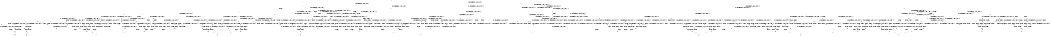 digraph BCG {
size = "7, 10.5";
center = TRUE;
node [shape = circle];
0 [peripheries = 2];
0 -> 1 [label = "EX !0 !ATOMIC_EXCH_BRANCH (1, +0, FALSE, +0, 3, TRUE) !{}"];
0 -> 2 [label = "EX !2 !ATOMIC_EXCH_BRANCH (1, +0, TRUE, +0, 1, TRUE) !{}"];
0 -> 3 [label = "EX !1 !ATOMIC_EXCH_BRANCH (1, +1, TRUE, +0, 2, TRUE) !{}"];
1 -> 4 [label = "EX !2 !ATOMIC_EXCH_BRANCH (1, +0, TRUE, +0, 1, TRUE) !{0}"];
1 -> 5 [label = "EX !1 !ATOMIC_EXCH_BRANCH (1, +1, TRUE, +0, 2, TRUE) !{0}"];
1 -> 6 [label = "TERMINATE !0"];
2 -> 7 [label = "EX !2 !ATOMIC_EXCH_BRANCH (1, +0, TRUE, +0, 1, TRUE) !{0, 1, 2}"];
2 -> 8 [label = "EX !0 !ATOMIC_EXCH_BRANCH (1, +0, FALSE, +0, 3, TRUE) !{0, 1, 2}"];
2 -> 9 [label = "EX !1 !ATOMIC_EXCH_BRANCH (1, +1, TRUE, +0, 2, TRUE) !{0, 1, 2}"];
2 -> 10 [label = "EX !0 !ATOMIC_EXCH_BRANCH (1, +0, FALSE, +0, 3, TRUE) !{0, 1, 2}"];
3 -> 11 [label = "EX !0 !ATOMIC_EXCH_BRANCH (1, +0, FALSE, +0, 3, FALSE) !{0, 1}"];
3 -> 12 [label = "EX !2 !ATOMIC_EXCH_BRANCH (1, +0, TRUE, +0, 1, FALSE) !{0, 1}"];
3 -> 13 [label = "TERMINATE !1"];
3 -> 14 [label = "EX !0 !ATOMIC_EXCH_BRANCH (1, +0, FALSE, +0, 3, FALSE) !{0, 1}"];
4 -> 15 [label = "EX !2 !ATOMIC_EXCH_BRANCH (1, +0, TRUE, +0, 1, TRUE) !{0, 1, 2}"];
4 -> 16 [label = "EX !1 !ATOMIC_EXCH_BRANCH (1, +1, TRUE, +0, 2, TRUE) !{0, 1, 2}"];
4 -> 17 [label = "TERMINATE !0"];
5 -> 18 [label = "EX !2 !ATOMIC_EXCH_BRANCH (1, +0, TRUE, +0, 1, FALSE) !{0, 1}"];
5 -> 19 [label = "TERMINATE !0"];
5 -> 20 [label = "TERMINATE !1"];
6 -> 21 [label = "EX !2 !ATOMIC_EXCH_BRANCH (1, +0, TRUE, +0, 1, TRUE) !{}"];
6 -> 22 [label = "EX !1 !ATOMIC_EXCH_BRANCH (1, +1, TRUE, +0, 2, TRUE) !{}"];
7 -> 7 [label = "EX !2 !ATOMIC_EXCH_BRANCH (1, +0, TRUE, +0, 1, TRUE) !{0, 1, 2}"];
7 -> 8 [label = "EX !0 !ATOMIC_EXCH_BRANCH (1, +0, FALSE, +0, 3, TRUE) !{0, 1, 2}"];
7 -> 9 [label = "EX !1 !ATOMIC_EXCH_BRANCH (1, +1, TRUE, +0, 2, TRUE) !{0, 1, 2}"];
7 -> 10 [label = "EX !0 !ATOMIC_EXCH_BRANCH (1, +0, FALSE, +0, 3, TRUE) !{0, 1, 2}"];
8 -> 15 [label = "EX !2 !ATOMIC_EXCH_BRANCH (1, +0, TRUE, +0, 1, TRUE) !{0, 1, 2}"];
8 -> 16 [label = "EX !1 !ATOMIC_EXCH_BRANCH (1, +1, TRUE, +0, 2, TRUE) !{0, 1, 2}"];
8 -> 17 [label = "TERMINATE !0"];
9 -> 23 [label = "EX !2 !ATOMIC_EXCH_BRANCH (1, +0, TRUE, +0, 1, FALSE) !{0, 1, 2}"];
9 -> 24 [label = "EX !0 !ATOMIC_EXCH_BRANCH (1, +0, FALSE, +0, 3, FALSE) !{0, 1, 2}"];
9 -> 25 [label = "TERMINATE !1"];
9 -> 26 [label = "EX !0 !ATOMIC_EXCH_BRANCH (1, +0, FALSE, +0, 3, FALSE) !{0, 1, 2}"];
10 -> 27 [label = "EX !1 !ATOMIC_EXCH_BRANCH (1, +1, TRUE, +0, 2, TRUE) !{0, 1, 2}"];
10 -> 28 [label = "EX !2 !ATOMIC_EXCH_BRANCH (1, +0, TRUE, +0, 1, TRUE) !{0, 1, 2}"];
10 -> 29 [label = "EX !1 !ATOMIC_EXCH_BRANCH (1, +1, TRUE, +0, 2, TRUE) !{0, 1, 2}"];
10 -> 30 [label = "TERMINATE !0"];
11 -> 31 [label = "EX !0 !ATOMIC_EXCH_BRANCH (1, +1, TRUE, +0, 3, FALSE) !{0, 1}"];
11 -> 32 [label = "EX !2 !ATOMIC_EXCH_BRANCH (1, +0, TRUE, +0, 1, FALSE) !{0, 1}"];
11 -> 33 [label = "TERMINATE !1"];
11 -> 34 [label = "EX !0 !ATOMIC_EXCH_BRANCH (1, +1, TRUE, +0, 3, FALSE) !{0, 1}"];
12 -> 35 [label = "EX !0 !ATOMIC_EXCH_BRANCH (1, +0, FALSE, +0, 3, TRUE) !{0, 1, 2}"];
12 -> 36 [label = "TERMINATE !2"];
12 -> 37 [label = "TERMINATE !1"];
12 -> 38 [label = "EX !0 !ATOMIC_EXCH_BRANCH (1, +0, FALSE, +0, 3, TRUE) !{0, 1, 2}"];
13 -> 39 [label = "EX !0 !ATOMIC_EXCH_BRANCH (1, +0, FALSE, +0, 3, FALSE) !{0}"];
13 -> 40 [label = "EX !2 !ATOMIC_EXCH_BRANCH (1, +0, TRUE, +0, 1, FALSE) !{0}"];
13 -> 41 [label = "EX !0 !ATOMIC_EXCH_BRANCH (1, +0, FALSE, +0, 3, FALSE) !{0}"];
14 -> 34 [label = "EX !0 !ATOMIC_EXCH_BRANCH (1, +1, TRUE, +0, 3, FALSE) !{0, 1}"];
14 -> 42 [label = "EX !2 !ATOMIC_EXCH_BRANCH (1, +0, TRUE, +0, 1, FALSE) !{0, 1}"];
14 -> 43 [label = "TERMINATE !1"];
15 -> 15 [label = "EX !2 !ATOMIC_EXCH_BRANCH (1, +0, TRUE, +0, 1, TRUE) !{0, 1, 2}"];
15 -> 16 [label = "EX !1 !ATOMIC_EXCH_BRANCH (1, +1, TRUE, +0, 2, TRUE) !{0, 1, 2}"];
15 -> 17 [label = "TERMINATE !0"];
16 -> 44 [label = "EX !2 !ATOMIC_EXCH_BRANCH (1, +0, TRUE, +0, 1, FALSE) !{0, 1, 2}"];
16 -> 45 [label = "TERMINATE !0"];
16 -> 46 [label = "TERMINATE !1"];
17 -> 47 [label = "EX !2 !ATOMIC_EXCH_BRANCH (1, +0, TRUE, +0, 1, TRUE) !{1, 2}"];
17 -> 48 [label = "EX !1 !ATOMIC_EXCH_BRANCH (1, +1, TRUE, +0, 2, TRUE) !{1, 2}"];
17 -> 49 [label = "EX !1 !ATOMIC_EXCH_BRANCH (1, +1, TRUE, +0, 2, TRUE) !{1, 2}"];
18 -> 50 [label = "TERMINATE !0"];
18 -> 51 [label = "TERMINATE !2"];
18 -> 52 [label = "TERMINATE !1"];
19 -> 53 [label = "EX !2 !ATOMIC_EXCH_BRANCH (1, +0, TRUE, +0, 1, FALSE) !{1}"];
19 -> 54 [label = "TERMINATE !1"];
20 -> 55 [label = "EX !2 !ATOMIC_EXCH_BRANCH (1, +0, TRUE, +0, 1, FALSE) !{0}"];
20 -> 54 [label = "TERMINATE !0"];
21 -> 47 [label = "EX !2 !ATOMIC_EXCH_BRANCH (1, +0, TRUE, +0, 1, TRUE) !{1, 2}"];
21 -> 48 [label = "EX !1 !ATOMIC_EXCH_BRANCH (1, +1, TRUE, +0, 2, TRUE) !{1, 2}"];
21 -> 49 [label = "EX !1 !ATOMIC_EXCH_BRANCH (1, +1, TRUE, +0, 2, TRUE) !{1, 2}"];
22 -> 53 [label = "EX !2 !ATOMIC_EXCH_BRANCH (1, +0, TRUE, +0, 1, FALSE) !{1}"];
22 -> 54 [label = "TERMINATE !1"];
23 -> 35 [label = "EX !0 !ATOMIC_EXCH_BRANCH (1, +0, FALSE, +0, 3, TRUE) !{0, 1, 2}"];
23 -> 36 [label = "TERMINATE !2"];
23 -> 37 [label = "TERMINATE !1"];
23 -> 38 [label = "EX !0 !ATOMIC_EXCH_BRANCH (1, +0, FALSE, +0, 3, TRUE) !{0, 1, 2}"];
24 -> 56 [label = "EX !0 !ATOMIC_EXCH_BRANCH (1, +1, TRUE, +0, 3, FALSE) !{0, 1, 2}"];
24 -> 57 [label = "EX !2 !ATOMIC_EXCH_BRANCH (1, +0, TRUE, +0, 1, FALSE) !{0, 1, 2}"];
24 -> 58 [label = "TERMINATE !1"];
24 -> 59 [label = "EX !0 !ATOMIC_EXCH_BRANCH (1, +1, TRUE, +0, 3, FALSE) !{0, 1, 2}"];
25 -> 60 [label = "EX !2 !ATOMIC_EXCH_BRANCH (1, +0, TRUE, +0, 1, FALSE) !{0, 2}"];
25 -> 61 [label = "EX !0 !ATOMIC_EXCH_BRANCH (1, +0, FALSE, +0, 3, FALSE) !{0, 2}"];
25 -> 62 [label = "EX !0 !ATOMIC_EXCH_BRANCH (1, +0, FALSE, +0, 3, FALSE) !{0, 2}"];
26 -> 59 [label = "EX !0 !ATOMIC_EXCH_BRANCH (1, +1, TRUE, +0, 3, FALSE) !{0, 1, 2}"];
26 -> 63 [label = "EX !2 !ATOMIC_EXCH_BRANCH (1, +0, TRUE, +0, 1, FALSE) !{0, 1, 2}"];
26 -> 64 [label = "TERMINATE !1"];
27 -> 65 [label = "EX !2 !ATOMIC_EXCH_BRANCH (1, +0, TRUE, +0, 1, FALSE) !{0, 1, 2}"];
27 -> 66 [label = "EX !2 !ATOMIC_EXCH_BRANCH (1, +0, TRUE, +0, 1, FALSE) !{0, 1, 2}"];
27 -> 67 [label = "TERMINATE !0"];
27 -> 68 [label = "TERMINATE !1"];
28 -> 27 [label = "EX !1 !ATOMIC_EXCH_BRANCH (1, +1, TRUE, +0, 2, TRUE) !{0, 1, 2}"];
28 -> 28 [label = "EX !2 !ATOMIC_EXCH_BRANCH (1, +0, TRUE, +0, 1, TRUE) !{0, 1, 2}"];
28 -> 29 [label = "EX !1 !ATOMIC_EXCH_BRANCH (1, +1, TRUE, +0, 2, TRUE) !{0, 1, 2}"];
28 -> 30 [label = "TERMINATE !0"];
29 -> 69 [label = "EX !2 !ATOMIC_EXCH_BRANCH (1, +0, TRUE, +0, 1, FALSE) !{0, 1, 2}"];
29 -> 70 [label = "TERMINATE !0"];
29 -> 71 [label = "TERMINATE !1"];
30 -> 72 [label = "EX !2 !ATOMIC_EXCH_BRANCH (1, +0, TRUE, +0, 1, TRUE) !{1, 2}"];
30 -> 73 [label = "EX !1 !ATOMIC_EXCH_BRANCH (1, +1, TRUE, +0, 2, TRUE) !{1, 2}"];
31 -> 18 [label = "EX !2 !ATOMIC_EXCH_BRANCH (1, +0, TRUE, +0, 1, FALSE) !{0, 1}"];
31 -> 19 [label = "TERMINATE !0"];
31 -> 20 [label = "TERMINATE !1"];
32 -> 74 [label = "EX !0 !ATOMIC_EXCH_BRANCH (1, +1, TRUE, +0, 3, TRUE) !{0, 1, 2}"];
32 -> 75 [label = "TERMINATE !2"];
32 -> 76 [label = "TERMINATE !1"];
32 -> 77 [label = "EX !0 !ATOMIC_EXCH_BRANCH (1, +1, TRUE, +0, 3, TRUE) !{0, 1, 2}"];
33 -> 78 [label = "EX !0 !ATOMIC_EXCH_BRANCH (1, +1, TRUE, +0, 3, FALSE) !{0}"];
33 -> 79 [label = "EX !2 !ATOMIC_EXCH_BRANCH (1, +0, TRUE, +0, 1, FALSE) !{0}"];
33 -> 80 [label = "EX !0 !ATOMIC_EXCH_BRANCH (1, +1, TRUE, +0, 3, FALSE) !{0}"];
34 -> 81 [label = "EX !2 !ATOMIC_EXCH_BRANCH (1, +0, TRUE, +0, 1, FALSE) !{0, 1}"];
34 -> 82 [label = "TERMINATE !0"];
34 -> 83 [label = "TERMINATE !1"];
35 -> 50 [label = "TERMINATE !0"];
35 -> 51 [label = "TERMINATE !2"];
35 -> 52 [label = "TERMINATE !1"];
36 -> 84 [label = "EX !0 !ATOMIC_EXCH_BRANCH (1, +0, FALSE, +0, 3, TRUE) !{0, 1}"];
36 -> 85 [label = "TERMINATE !1"];
36 -> 86 [label = "EX !0 !ATOMIC_EXCH_BRANCH (1, +0, FALSE, +0, 3, TRUE) !{0, 1}"];
37 -> 87 [label = "EX !0 !ATOMIC_EXCH_BRANCH (1, +0, FALSE, +0, 3, TRUE) !{0, 2}"];
37 -> 85 [label = "TERMINATE !2"];
37 -> 88 [label = "EX !0 !ATOMIC_EXCH_BRANCH (1, +0, FALSE, +0, 3, TRUE) !{0, 2}"];
38 -> 89 [label = "TERMINATE !0"];
38 -> 90 [label = "TERMINATE !2"];
38 -> 91 [label = "TERMINATE !1"];
39 -> 78 [label = "EX !0 !ATOMIC_EXCH_BRANCH (1, +1, TRUE, +0, 3, FALSE) !{0}"];
39 -> 79 [label = "EX !2 !ATOMIC_EXCH_BRANCH (1, +0, TRUE, +0, 1, FALSE) !{0}"];
39 -> 80 [label = "EX !0 !ATOMIC_EXCH_BRANCH (1, +1, TRUE, +0, 3, FALSE) !{0}"];
40 -> 87 [label = "EX !0 !ATOMIC_EXCH_BRANCH (1, +0, FALSE, +0, 3, TRUE) !{0, 2}"];
40 -> 85 [label = "TERMINATE !2"];
40 -> 88 [label = "EX !0 !ATOMIC_EXCH_BRANCH (1, +0, FALSE, +0, 3, TRUE) !{0, 2}"];
41 -> 92 [label = "EX !2 !ATOMIC_EXCH_BRANCH (1, +0, TRUE, +0, 1, FALSE) !{0}"];
41 -> 80 [label = "EX !0 !ATOMIC_EXCH_BRANCH (1, +1, TRUE, +0, 3, FALSE) !{0}"];
42 -> 93 [label = "EX !0 !ATOMIC_EXCH_BRANCH (1, +1, TRUE, +0, 3, TRUE) !{0, 1, 2}"];
42 -> 94 [label = "TERMINATE !2"];
42 -> 95 [label = "TERMINATE !1"];
43 -> 96 [label = "EX !0 !ATOMIC_EXCH_BRANCH (1, +1, TRUE, +0, 3, FALSE) !{0}"];
43 -> 97 [label = "EX !2 !ATOMIC_EXCH_BRANCH (1, +0, TRUE, +0, 1, FALSE) !{0}"];
44 -> 50 [label = "TERMINATE !0"];
44 -> 51 [label = "TERMINATE !2"];
44 -> 52 [label = "TERMINATE !1"];
45 -> 98 [label = "EX !2 !ATOMIC_EXCH_BRANCH (1, +0, TRUE, +0, 1, FALSE) !{1, 2}"];
45 -> 99 [label = "TERMINATE !1"];
46 -> 100 [label = "EX !2 !ATOMIC_EXCH_BRANCH (1, +0, TRUE, +0, 1, FALSE) !{0, 2}"];
46 -> 99 [label = "TERMINATE !0"];
47 -> 47 [label = "EX !2 !ATOMIC_EXCH_BRANCH (1, +0, TRUE, +0, 1, TRUE) !{1, 2}"];
47 -> 48 [label = "EX !1 !ATOMIC_EXCH_BRANCH (1, +1, TRUE, +0, 2, TRUE) !{1, 2}"];
47 -> 49 [label = "EX !1 !ATOMIC_EXCH_BRANCH (1, +1, TRUE, +0, 2, TRUE) !{1, 2}"];
48 -> 98 [label = "EX !2 !ATOMIC_EXCH_BRANCH (1, +0, TRUE, +0, 1, FALSE) !{1, 2}"];
48 -> 99 [label = "TERMINATE !1"];
49 -> 101 [label = "EX !2 !ATOMIC_EXCH_BRANCH (1, +0, TRUE, +0, 1, FALSE) !{1, 2}"];
49 -> 102 [label = "EX !2 !ATOMIC_EXCH_BRANCH (1, +0, TRUE, +0, 1, FALSE) !{1, 2}"];
49 -> 103 [label = "TERMINATE !1"];
50 -> 104 [label = "TERMINATE !2"];
50 -> 105 [label = "TERMINATE !1"];
51 -> 104 [label = "TERMINATE !0"];
51 -> 106 [label = "TERMINATE !1"];
52 -> 105 [label = "TERMINATE !0"];
52 -> 106 [label = "TERMINATE !2"];
53 -> 104 [label = "TERMINATE !2"];
53 -> 105 [label = "TERMINATE !1"];
54 -> 107 [label = "EX !2 !ATOMIC_EXCH_BRANCH (1, +0, TRUE, +0, 1, FALSE) !{}"];
55 -> 105 [label = "TERMINATE !0"];
55 -> 106 [label = "TERMINATE !2"];
56 -> 44 [label = "EX !2 !ATOMIC_EXCH_BRANCH (1, +0, TRUE, +0, 1, FALSE) !{0, 1, 2}"];
56 -> 45 [label = "TERMINATE !0"];
56 -> 46 [label = "TERMINATE !1"];
57 -> 74 [label = "EX !0 !ATOMIC_EXCH_BRANCH (1, +1, TRUE, +0, 3, TRUE) !{0, 1, 2}"];
57 -> 75 [label = "TERMINATE !2"];
57 -> 76 [label = "TERMINATE !1"];
57 -> 77 [label = "EX !0 !ATOMIC_EXCH_BRANCH (1, +1, TRUE, +0, 3, TRUE) !{0, 1, 2}"];
58 -> 108 [label = "EX !0 !ATOMIC_EXCH_BRANCH (1, +1, TRUE, +0, 3, FALSE) !{0, 2}"];
58 -> 109 [label = "EX !2 !ATOMIC_EXCH_BRANCH (1, +0, TRUE, +0, 1, FALSE) !{0, 2}"];
58 -> 110 [label = "EX !0 !ATOMIC_EXCH_BRANCH (1, +1, TRUE, +0, 3, FALSE) !{0, 2}"];
59 -> 69 [label = "EX !2 !ATOMIC_EXCH_BRANCH (1, +0, TRUE, +0, 1, FALSE) !{0, 1, 2}"];
59 -> 70 [label = "TERMINATE !0"];
59 -> 71 [label = "TERMINATE !1"];
60 -> 87 [label = "EX !0 !ATOMIC_EXCH_BRANCH (1, +0, FALSE, +0, 3, TRUE) !{0, 2}"];
60 -> 85 [label = "TERMINATE !2"];
60 -> 88 [label = "EX !0 !ATOMIC_EXCH_BRANCH (1, +0, FALSE, +0, 3, TRUE) !{0, 2}"];
61 -> 108 [label = "EX !0 !ATOMIC_EXCH_BRANCH (1, +1, TRUE, +0, 3, FALSE) !{0, 2}"];
61 -> 109 [label = "EX !2 !ATOMIC_EXCH_BRANCH (1, +0, TRUE, +0, 1, FALSE) !{0, 2}"];
61 -> 110 [label = "EX !0 !ATOMIC_EXCH_BRANCH (1, +1, TRUE, +0, 3, FALSE) !{0, 2}"];
62 -> 111 [label = "EX !2 !ATOMIC_EXCH_BRANCH (1, +0, TRUE, +0, 1, FALSE) !{0, 2}"];
62 -> 110 [label = "EX !0 !ATOMIC_EXCH_BRANCH (1, +1, TRUE, +0, 3, FALSE) !{0, 2}"];
62 -> 112 [label = "EX !2 !ATOMIC_EXCH_BRANCH (1, +0, TRUE, +0, 1, FALSE) !{0, 2}"];
63 -> 77 [label = "EX !0 !ATOMIC_EXCH_BRANCH (1, +1, TRUE, +0, 3, TRUE) !{0, 1, 2}"];
63 -> 113 [label = "TERMINATE !2"];
63 -> 114 [label = "TERMINATE !1"];
64 -> 115 [label = "EX !0 !ATOMIC_EXCH_BRANCH (1, +1, TRUE, +0, 3, FALSE) !{0, 2}"];
64 -> 116 [label = "EX !2 !ATOMIC_EXCH_BRANCH (1, +0, TRUE, +0, 1, FALSE) !{0, 2}"];
65 -> 117 [label = "TERMINATE !0"];
65 -> 118 [label = "TERMINATE !2"];
65 -> 119 [label = "TERMINATE !1"];
66 -> 120 [label = "TERMINATE !0"];
66 -> 121 [label = "TERMINATE !2"];
66 -> 122 [label = "TERMINATE !1"];
67 -> 123 [label = "EX !2 !ATOMIC_EXCH_BRANCH (1, +0, TRUE, +0, 1, FALSE) !{1, 2}"];
67 -> 124 [label = "TERMINATE !1"];
68 -> 125 [label = "EX !2 !ATOMIC_EXCH_BRANCH (1, +0, TRUE, +0, 1, FALSE) !{0, 2}"];
68 -> 124 [label = "TERMINATE !0"];
69 -> 89 [label = "TERMINATE !0"];
69 -> 90 [label = "TERMINATE !2"];
69 -> 91 [label = "TERMINATE !1"];
70 -> 126 [label = "EX !2 !ATOMIC_EXCH_BRANCH (1, +0, TRUE, +0, 1, FALSE) !{1, 2}"];
70 -> 127 [label = "TERMINATE !1"];
71 -> 128 [label = "EX !2 !ATOMIC_EXCH_BRANCH (1, +0, TRUE, +0, 1, FALSE) !{0, 2}"];
71 -> 127 [label = "TERMINATE !0"];
72 -> 72 [label = "EX !2 !ATOMIC_EXCH_BRANCH (1, +0, TRUE, +0, 1, TRUE) !{1, 2}"];
72 -> 73 [label = "EX !1 !ATOMIC_EXCH_BRANCH (1, +1, TRUE, +0, 2, TRUE) !{1, 2}"];
73 -> 126 [label = "EX !2 !ATOMIC_EXCH_BRANCH (1, +0, TRUE, +0, 1, FALSE) !{1, 2}"];
73 -> 127 [label = "TERMINATE !1"];
74 -> 129 [label = "TERMINATE !0"];
74 -> 130 [label = "TERMINATE !2"];
74 -> 131 [label = "TERMINATE !1"];
75 -> 132 [label = "EX !0 !ATOMIC_EXCH_BRANCH (1, +1, TRUE, +0, 3, TRUE) !{0, 1}"];
75 -> 133 [label = "TERMINATE !1"];
75 -> 134 [label = "EX !0 !ATOMIC_EXCH_BRANCH (1, +1, TRUE, +0, 3, TRUE) !{0, 1}"];
76 -> 135 [label = "EX !0 !ATOMIC_EXCH_BRANCH (1, +1, TRUE, +0, 3, TRUE) !{0, 2}"];
76 -> 133 [label = "TERMINATE !2"];
76 -> 136 [label = "EX !0 !ATOMIC_EXCH_BRANCH (1, +1, TRUE, +0, 3, TRUE) !{0, 2}"];
77 -> 137 [label = "TERMINATE !0"];
77 -> 138 [label = "TERMINATE !2"];
77 -> 139 [label = "TERMINATE !1"];
78 -> 55 [label = "EX !2 !ATOMIC_EXCH_BRANCH (1, +0, TRUE, +0, 1, FALSE) !{0}"];
78 -> 54 [label = "TERMINATE !0"];
79 -> 135 [label = "EX !0 !ATOMIC_EXCH_BRANCH (1, +1, TRUE, +0, 3, TRUE) !{0, 2}"];
79 -> 133 [label = "TERMINATE !2"];
79 -> 136 [label = "EX !0 !ATOMIC_EXCH_BRANCH (1, +1, TRUE, +0, 3, TRUE) !{0, 2}"];
80 -> 140 [label = "EX !2 !ATOMIC_EXCH_BRANCH (1, +0, TRUE, +0, 1, FALSE) !{0}"];
80 -> 141 [label = "TERMINATE !0"];
81 -> 142 [label = "TERMINATE !0"];
81 -> 143 [label = "TERMINATE !2"];
81 -> 144 [label = "TERMINATE !1"];
82 -> 145 [label = "EX !2 !ATOMIC_EXCH_BRANCH (1, +0, TRUE, +0, 1, FALSE) !{1}"];
82 -> 146 [label = "TERMINATE !1"];
83 -> 147 [label = "EX !2 !ATOMIC_EXCH_BRANCH (1, +0, TRUE, +0, 1, FALSE) !{0}"];
83 -> 146 [label = "TERMINATE !0"];
84 -> 104 [label = "TERMINATE !0"];
84 -> 106 [label = "TERMINATE !1"];
85 -> 148 [label = "EX !0 !ATOMIC_EXCH_BRANCH (1, +0, FALSE, +0, 3, TRUE) !{0}"];
85 -> 149 [label = "EX !0 !ATOMIC_EXCH_BRANCH (1, +0, FALSE, +0, 3, TRUE) !{0}"];
86 -> 150 [label = "TERMINATE !0"];
86 -> 151 [label = "TERMINATE !1"];
87 -> 105 [label = "TERMINATE !0"];
87 -> 106 [label = "TERMINATE !2"];
88 -> 152 [label = "TERMINATE !0"];
88 -> 153 [label = "TERMINATE !2"];
89 -> 154 [label = "TERMINATE !2"];
89 -> 155 [label = "TERMINATE !1"];
90 -> 154 [label = "TERMINATE !0"];
90 -> 156 [label = "TERMINATE !1"];
91 -> 155 [label = "TERMINATE !0"];
91 -> 156 [label = "TERMINATE !2"];
92 -> 157 [label = "EX !0 !ATOMIC_EXCH_BRANCH (1, +1, TRUE, +0, 3, TRUE) !{0, 2}"];
92 -> 158 [label = "TERMINATE !2"];
93 -> 159 [label = "TERMINATE !0"];
93 -> 160 [label = "TERMINATE !2"];
93 -> 161 [label = "TERMINATE !1"];
94 -> 134 [label = "EX !0 !ATOMIC_EXCH_BRANCH (1, +1, TRUE, +0, 3, TRUE) !{0, 1}"];
94 -> 162 [label = "TERMINATE !1"];
95 -> 163 [label = "EX !0 !ATOMIC_EXCH_BRANCH (1, +1, TRUE, +0, 3, TRUE) !{0, 2}"];
95 -> 162 [label = "TERMINATE !2"];
96 -> 147 [label = "EX !2 !ATOMIC_EXCH_BRANCH (1, +0, TRUE, +0, 1, FALSE) !{0}"];
96 -> 146 [label = "TERMINATE !0"];
97 -> 163 [label = "EX !0 !ATOMIC_EXCH_BRANCH (1, +1, TRUE, +0, 3, TRUE) !{0, 2}"];
97 -> 162 [label = "TERMINATE !2"];
98 -> 104 [label = "TERMINATE !2"];
98 -> 105 [label = "TERMINATE !1"];
99 -> 164 [label = "EX !2 !ATOMIC_EXCH_BRANCH (1, +0, TRUE, +0, 1, FALSE) !{2}"];
99 -> 165 [label = "EX !2 !ATOMIC_EXCH_BRANCH (1, +0, TRUE, +0, 1, FALSE) !{2}"];
100 -> 105 [label = "TERMINATE !0"];
100 -> 106 [label = "TERMINATE !2"];
101 -> 166 [label = "TERMINATE !2"];
101 -> 167 [label = "TERMINATE !1"];
102 -> 168 [label = "TERMINATE !2"];
102 -> 169 [label = "TERMINATE !1"];
103 -> 170 [label = "EX !2 !ATOMIC_EXCH_BRANCH (1, +0, TRUE, +0, 1, FALSE) !{2}"];
104 -> 171 [label = "TERMINATE !1"];
105 -> 171 [label = "TERMINATE !2"];
106 -> 171 [label = "TERMINATE !0"];
107 -> 171 [label = "TERMINATE !2"];
108 -> 100 [label = "EX !2 !ATOMIC_EXCH_BRANCH (1, +0, TRUE, +0, 1, FALSE) !{0, 2}"];
108 -> 99 [label = "TERMINATE !0"];
109 -> 135 [label = "EX !0 !ATOMIC_EXCH_BRANCH (1, +1, TRUE, +0, 3, TRUE) !{0, 2}"];
109 -> 133 [label = "TERMINATE !2"];
109 -> 136 [label = "EX !0 !ATOMIC_EXCH_BRANCH (1, +1, TRUE, +0, 3, TRUE) !{0, 2}"];
110 -> 172 [label = "EX !2 !ATOMIC_EXCH_BRANCH (1, +0, TRUE, +0, 1, FALSE) !{0, 2}"];
110 -> 173 [label = "EX !2 !ATOMIC_EXCH_BRANCH (1, +0, TRUE, +0, 1, FALSE) !{0, 2}"];
110 -> 174 [label = "TERMINATE !0"];
111 -> 175 [label = "EX !0 !ATOMIC_EXCH_BRANCH (1, +1, TRUE, +0, 3, TRUE) !{0, 2}"];
111 -> 176 [label = "TERMINATE !2"];
111 -> 136 [label = "EX !0 !ATOMIC_EXCH_BRANCH (1, +1, TRUE, +0, 3, TRUE) !{0, 2}"];
112 -> 136 [label = "EX !0 !ATOMIC_EXCH_BRANCH (1, +1, TRUE, +0, 3, TRUE) !{0, 2}"];
112 -> 177 [label = "TERMINATE !2"];
113 -> 178 [label = "EX !0 !ATOMIC_EXCH_BRANCH (1, +1, TRUE, +0, 3, TRUE) !{0, 1}"];
113 -> 179 [label = "TERMINATE !1"];
114 -> 180 [label = "EX !0 !ATOMIC_EXCH_BRANCH (1, +1, TRUE, +0, 3, TRUE) !{0, 2}"];
114 -> 179 [label = "TERMINATE !2"];
115 -> 128 [label = "EX !2 !ATOMIC_EXCH_BRANCH (1, +0, TRUE, +0, 1, FALSE) !{0, 2}"];
115 -> 127 [label = "TERMINATE !0"];
116 -> 180 [label = "EX !0 !ATOMIC_EXCH_BRANCH (1, +1, TRUE, +0, 3, TRUE) !{0, 2}"];
116 -> 179 [label = "TERMINATE !2"];
117 -> 181 [label = "TERMINATE !2"];
117 -> 182 [label = "TERMINATE !1"];
118 -> 181 [label = "TERMINATE !0"];
118 -> 183 [label = "TERMINATE !1"];
119 -> 182 [label = "TERMINATE !0"];
119 -> 183 [label = "TERMINATE !2"];
120 -> 184 [label = "TERMINATE !2"];
120 -> 185 [label = "TERMINATE !1"];
121 -> 184 [label = "TERMINATE !0"];
121 -> 186 [label = "TERMINATE !1"];
122 -> 185 [label = "TERMINATE !0"];
122 -> 186 [label = "TERMINATE !2"];
123 -> 184 [label = "TERMINATE !2"];
123 -> 185 [label = "TERMINATE !1"];
124 -> 187 [label = "EX !2 !ATOMIC_EXCH_BRANCH (1, +0, TRUE, +0, 1, FALSE) !{2}"];
125 -> 185 [label = "TERMINATE !0"];
125 -> 186 [label = "TERMINATE !2"];
126 -> 154 [label = "TERMINATE !2"];
126 -> 155 [label = "TERMINATE !1"];
127 -> 188 [label = "EX !2 !ATOMIC_EXCH_BRANCH (1, +0, TRUE, +0, 1, FALSE) !{2}"];
128 -> 155 [label = "TERMINATE !0"];
128 -> 156 [label = "TERMINATE !2"];
129 -> 189 [label = "TERMINATE !2"];
129 -> 190 [label = "TERMINATE !1"];
130 -> 189 [label = "TERMINATE !0"];
130 -> 191 [label = "TERMINATE !1"];
131 -> 190 [label = "TERMINATE !0"];
131 -> 191 [label = "TERMINATE !2"];
132 -> 189 [label = "TERMINATE !0"];
132 -> 191 [label = "TERMINATE !1"];
133 -> 192 [label = "EX !0 !ATOMIC_EXCH_BRANCH (1, +1, TRUE, +0, 3, TRUE) !{0}"];
133 -> 193 [label = "EX !0 !ATOMIC_EXCH_BRANCH (1, +1, TRUE, +0, 3, TRUE) !{0}"];
134 -> 194 [label = "TERMINATE !0"];
134 -> 195 [label = "TERMINATE !1"];
135 -> 190 [label = "TERMINATE !0"];
135 -> 191 [label = "TERMINATE !2"];
136 -> 196 [label = "TERMINATE !0"];
136 -> 197 [label = "TERMINATE !2"];
137 -> 198 [label = "TERMINATE !2"];
137 -> 199 [label = "TERMINATE !1"];
138 -> 198 [label = "TERMINATE !0"];
138 -> 200 [label = "TERMINATE !1"];
139 -> 199 [label = "TERMINATE !0"];
139 -> 200 [label = "TERMINATE !2"];
140 -> 201 [label = "TERMINATE !0"];
140 -> 202 [label = "TERMINATE !2"];
141 -> 203 [label = "EX !2 !ATOMIC_EXCH_BRANCH (1, +0, TRUE, +0, 1, FALSE) !{}"];
142 -> 150 [label = "TERMINATE !2"];
142 -> 204 [label = "TERMINATE !1"];
143 -> 150 [label = "TERMINATE !0"];
143 -> 151 [label = "TERMINATE !1"];
144 -> 204 [label = "TERMINATE !0"];
144 -> 151 [label = "TERMINATE !2"];
145 -> 150 [label = "TERMINATE !2"];
145 -> 204 [label = "TERMINATE !1"];
146 -> 205 [label = "EX !2 !ATOMIC_EXCH_BRANCH (1, +0, TRUE, +0, 1, FALSE) !{}"];
147 -> 204 [label = "TERMINATE !0"];
147 -> 151 [label = "TERMINATE !2"];
148 -> 171 [label = "TERMINATE !0"];
149 -> 206 [label = "TERMINATE !0"];
150 -> 207 [label = "TERMINATE !1"];
151 -> 207 [label = "TERMINATE !0"];
152 -> 208 [label = "TERMINATE !2"];
153 -> 208 [label = "TERMINATE !0"];
154 -> 209 [label = "TERMINATE !1"];
155 -> 209 [label = "TERMINATE !2"];
156 -> 209 [label = "TERMINATE !0"];
157 -> 210 [label = "TERMINATE !0"];
157 -> 211 [label = "TERMINATE !2"];
158 -> 193 [label = "EX !0 !ATOMIC_EXCH_BRANCH (1, +1, TRUE, +0, 3, TRUE) !{0}"];
159 -> 194 [label = "TERMINATE !2"];
159 -> 212 [label = "TERMINATE !1"];
160 -> 194 [label = "TERMINATE !0"];
160 -> 195 [label = "TERMINATE !1"];
161 -> 212 [label = "TERMINATE !0"];
161 -> 195 [label = "TERMINATE !2"];
162 -> 213 [label = "EX !0 !ATOMIC_EXCH_BRANCH (1, +1, TRUE, +0, 3, TRUE) !{0}"];
163 -> 212 [label = "TERMINATE !0"];
163 -> 195 [label = "TERMINATE !2"];
164 -> 171 [label = "TERMINATE !2"];
165 -> 214 [label = "TERMINATE !2"];
166 -> 215 [label = "TERMINATE !1"];
167 -> 215 [label = "TERMINATE !2"];
168 -> 216 [label = "TERMINATE !1"];
169 -> 216 [label = "TERMINATE !2"];
170 -> 216 [label = "TERMINATE !2"];
171 -> 217 [label = "exit"];
172 -> 218 [label = "TERMINATE !0"];
172 -> 219 [label = "TERMINATE !2"];
173 -> 152 [label = "TERMINATE !0"];
173 -> 153 [label = "TERMINATE !2"];
174 -> 220 [label = "EX !2 !ATOMIC_EXCH_BRANCH (1, +0, TRUE, +0, 1, FALSE) !{2}"];
175 -> 221 [label = "TERMINATE !0"];
175 -> 222 [label = "TERMINATE !2"];
176 -> 223 [label = "EX !0 !ATOMIC_EXCH_BRANCH (1, +1, TRUE, +0, 3, TRUE) !{0}"];
177 -> 224 [label = "EX !0 !ATOMIC_EXCH_BRANCH (1, +1, TRUE, +0, 3, TRUE) !{0}"];
178 -> 198 [label = "TERMINATE !0"];
178 -> 200 [label = "TERMINATE !1"];
179 -> 225 [label = "EX !0 !ATOMIC_EXCH_BRANCH (1, +1, TRUE, +0, 3, TRUE) !{0}"];
180 -> 199 [label = "TERMINATE !0"];
180 -> 200 [label = "TERMINATE !2"];
181 -> 226 [label = "TERMINATE !1"];
182 -> 226 [label = "TERMINATE !2"];
183 -> 226 [label = "TERMINATE !0"];
184 -> 227 [label = "TERMINATE !1"];
185 -> 227 [label = "TERMINATE !2"];
186 -> 227 [label = "TERMINATE !0"];
187 -> 227 [label = "TERMINATE !2"];
188 -> 209 [label = "TERMINATE !2"];
189 -> 228 [label = "TERMINATE !1"];
190 -> 228 [label = "TERMINATE !2"];
191 -> 228 [label = "TERMINATE !0"];
192 -> 228 [label = "TERMINATE !0"];
193 -> 229 [label = "TERMINATE !0"];
194 -> 230 [label = "TERMINATE !1"];
195 -> 230 [label = "TERMINATE !0"];
196 -> 231 [label = "TERMINATE !2"];
197 -> 231 [label = "TERMINATE !0"];
198 -> 232 [label = "TERMINATE !1"];
199 -> 232 [label = "TERMINATE !2"];
200 -> 232 [label = "TERMINATE !0"];
201 -> 206 [label = "TERMINATE !2"];
202 -> 206 [label = "TERMINATE !0"];
203 -> 206 [label = "TERMINATE !2"];
204 -> 207 [label = "TERMINATE !2"];
205 -> 207 [label = "TERMINATE !2"];
206 -> 233 [label = "exit"];
207 -> 234 [label = "exit"];
208 -> 235 [label = "exit"];
209 -> 236 [label = "exit"];
210 -> 229 [label = "TERMINATE !2"];
211 -> 229 [label = "TERMINATE !0"];
212 -> 230 [label = "TERMINATE !2"];
213 -> 230 [label = "TERMINATE !0"];
214 -> 237 [label = "exit"];
215 -> 238 [label = "exit"];
216 -> 239 [label = "exit"];
218 -> 240 [label = "TERMINATE !2"];
219 -> 240 [label = "TERMINATE !0"];
220 -> 208 [label = "TERMINATE !2"];
221 -> 241 [label = "TERMINATE !2"];
222 -> 241 [label = "TERMINATE !0"];
223 -> 241 [label = "TERMINATE !0"];
224 -> 231 [label = "TERMINATE !0"];
225 -> 232 [label = "TERMINATE !0"];
226 -> 242 [label = "exit"];
227 -> 243 [label = "exit"];
228 -> 217 [label = "exit"];
229 -> 233 [label = "exit"];
230 -> 234 [label = "exit"];
231 -> 235 [label = "exit"];
232 -> 236 [label = "exit"];
240 -> 244 [label = "exit"];
241 -> 244 [label = "exit"];
}
